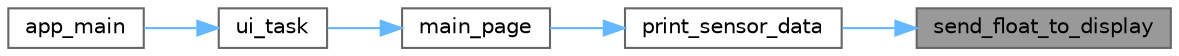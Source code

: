 digraph "send_float_to_display"
{
 // LATEX_PDF_SIZE
  bgcolor="transparent";
  edge [fontname=Helvetica,fontsize=10,labelfontname=Helvetica,labelfontsize=10];
  node [fontname=Helvetica,fontsize=10,shape=box,height=0.2,width=0.4];
  rankdir="RL";
  Node1 [id="Node000001",label="send_float_to_display",height=0.2,width=0.4,color="gray40", fillcolor="grey60", style="filled", fontcolor="black",tooltip="Sends a command to update a float attribute of an object on the Nextion display with precision."];
  Node1 -> Node2 [id="edge5_Node000001_Node000002",dir="back",color="steelblue1",style="solid",tooltip=" "];
  Node2 [id="Node000002",label="print_sensor_data",height=0.2,width=0.4,color="grey40", fillcolor="white", style="filled",URL="$utils_8c.html#a4bc9bfc0677667a966d7ab73efafa4d1",tooltip="Prints the data from the sensors. This function retrieves the latest sensor data and prints it to the..."];
  Node2 -> Node3 [id="edge6_Node000002_Node000003",dir="back",color="steelblue1",style="solid",tooltip=" "];
  Node3 [id="Node000003",label="main_page",height=0.2,width=0.4,color="grey40", fillcolor="white", style="filled",URL="$pages_8c.html#a97b680dc869c646b03f34ad2a3260a6b",tooltip="Function to handle the main page UI. This function is called when the current page is set to MAIN."];
  Node3 -> Node4 [id="edge7_Node000003_Node000004",dir="back",color="steelblue1",style="solid",tooltip=" "];
  Node4 [id="Node000004",label="ui_task",height=0.2,width=0.4,color="grey40", fillcolor="white", style="filled",URL="$tasks_8c.html#a38934c613f9e3b3071370604aa661010",tooltip="Wrapper function for the UI task."];
  Node4 -> Node5 [id="edge8_Node000004_Node000005",dir="back",color="steelblue1",style="solid",tooltip=" "];
  Node5 [id="Node000005",label="app_main",height=0.2,width=0.4,color="grey40", fillcolor="white", style="filled",URL="$main_8c.html#a630544a7f0a2cc40d8a7fefab7e2fe70",tooltip=" "];
}
